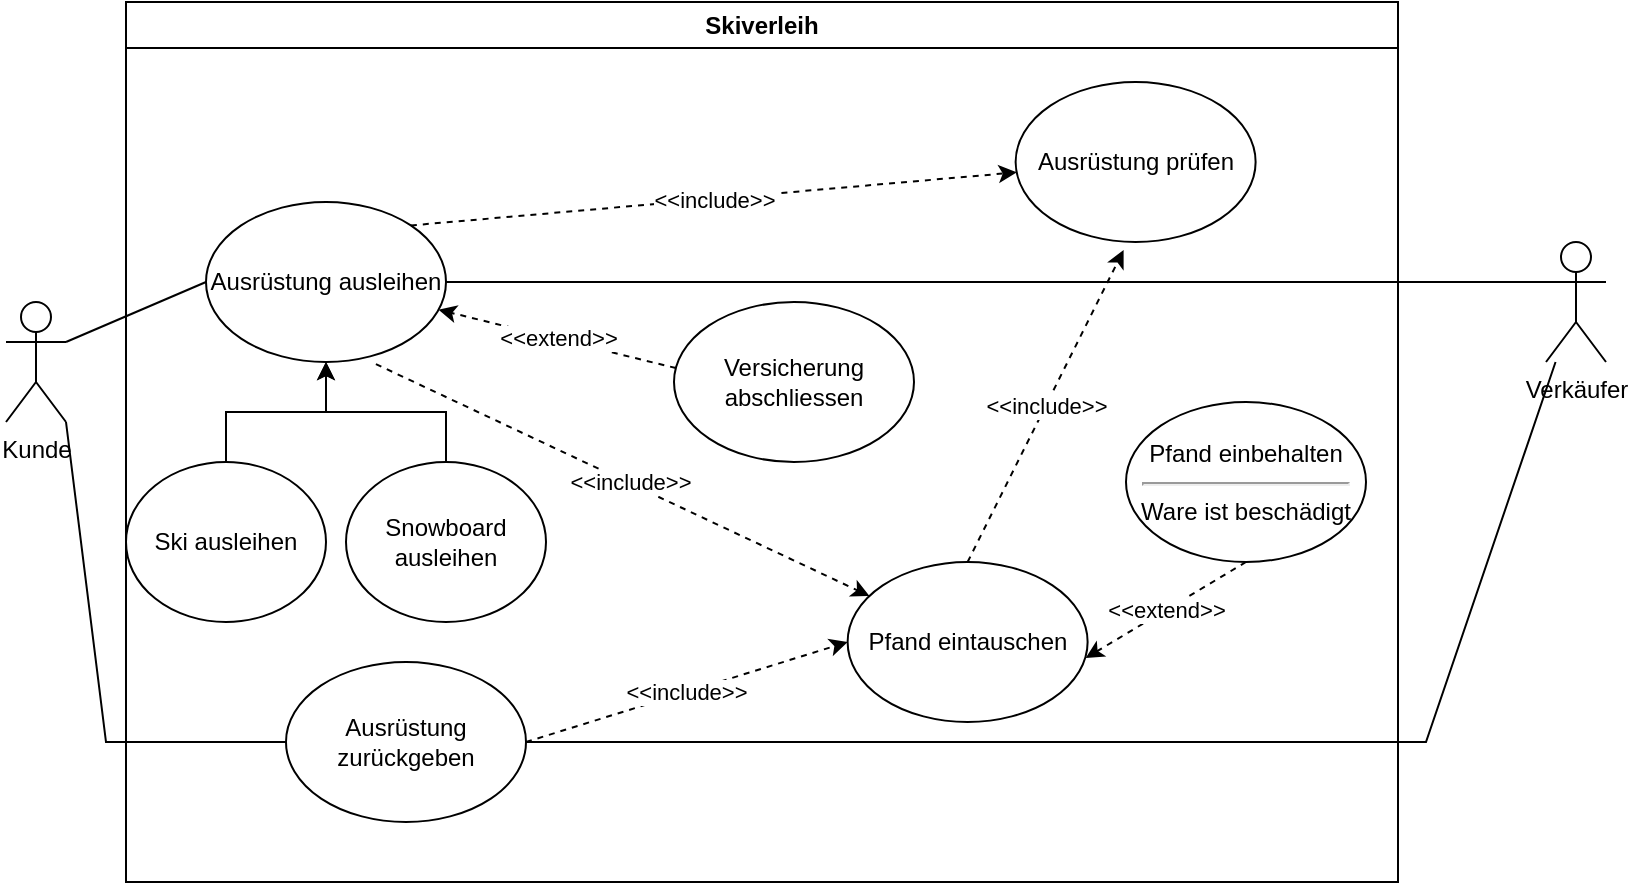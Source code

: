 <mxfile version="22.0.0" type="github">
  <diagram name="Page-1" id="atpHYdcX41WkCeb_qx9v">
    <mxGraphModel dx="1434" dy="720" grid="1" gridSize="10" guides="1" tooltips="1" connect="1" arrows="1" fold="1" page="1" pageScale="1" pageWidth="827" pageHeight="1169" math="0" shadow="0">
      <root>
        <mxCell id="0" />
        <mxCell id="1" parent="0" />
        <mxCell id="tOEbGuFUbsUMXaIYAXdz-1" value="Kunde" style="shape=umlActor;verticalLabelPosition=bottom;verticalAlign=top;html=1;outlineConnect=0;" parent="1" vertex="1">
          <mxGeometry x="20" y="190" width="30" height="60" as="geometry" />
        </mxCell>
        <mxCell id="tOEbGuFUbsUMXaIYAXdz-2" value="Skiverleih" style="swimlane;whiteSpace=wrap;html=1;" parent="1" vertex="1">
          <mxGeometry x="80" y="40" width="636" height="440" as="geometry">
            <mxRectangle x="200" y="100" width="100" height="30" as="alternateBounds" />
          </mxGeometry>
        </mxCell>
        <mxCell id="tOEbGuFUbsUMXaIYAXdz-6" value="Ausrüstung ausleihen" style="ellipse;whiteSpace=wrap;html=1;" parent="tOEbGuFUbsUMXaIYAXdz-2" vertex="1">
          <mxGeometry x="40" y="100" width="120" height="80" as="geometry" />
        </mxCell>
        <mxCell id="tOEbGuFUbsUMXaIYAXdz-12" value="Ausrüstung prüfen" style="ellipse;whiteSpace=wrap;html=1;" parent="tOEbGuFUbsUMXaIYAXdz-2" vertex="1">
          <mxGeometry x="444.81" y="40" width="120" height="80" as="geometry" />
        </mxCell>
        <mxCell id="tOEbGuFUbsUMXaIYAXdz-13" value="" style="endArrow=classic;html=1;rounded=0;exitX=1;exitY=0;exitDx=0;exitDy=0;dashed=1;" parent="tOEbGuFUbsUMXaIYAXdz-2" source="tOEbGuFUbsUMXaIYAXdz-6" target="tOEbGuFUbsUMXaIYAXdz-12" edge="1">
          <mxGeometry relative="1" as="geometry">
            <mxPoint x="210" y="240" as="sourcePoint" />
            <mxPoint x="310" y="240" as="targetPoint" />
          </mxGeometry>
        </mxCell>
        <mxCell id="tOEbGuFUbsUMXaIYAXdz-14" value="&amp;lt;&amp;lt;include&amp;gt;&amp;gt;" style="edgeLabel;resizable=0;html=1;align=center;verticalAlign=middle;" parent="tOEbGuFUbsUMXaIYAXdz-13" connectable="0" vertex="1">
          <mxGeometry relative="1" as="geometry" />
        </mxCell>
        <mxCell id="tOEbGuFUbsUMXaIYAXdz-15" value="Pfand eintauschen" style="ellipse;whiteSpace=wrap;html=1;" parent="tOEbGuFUbsUMXaIYAXdz-2" vertex="1">
          <mxGeometry x="360.81" y="280" width="120" height="80" as="geometry" />
        </mxCell>
        <mxCell id="tOEbGuFUbsUMXaIYAXdz-16" value="Versicherung abschliessen" style="ellipse;whiteSpace=wrap;html=1;" parent="tOEbGuFUbsUMXaIYAXdz-2" vertex="1">
          <mxGeometry x="274" y="150" width="120" height="80" as="geometry" />
        </mxCell>
        <mxCell id="tOEbGuFUbsUMXaIYAXdz-17" value="" style="endArrow=classic;html=1;rounded=0;exitX=0.708;exitY=1.013;exitDx=0;exitDy=0;exitPerimeter=0;dashed=1;" parent="tOEbGuFUbsUMXaIYAXdz-2" source="tOEbGuFUbsUMXaIYAXdz-6" target="tOEbGuFUbsUMXaIYAXdz-15" edge="1">
          <mxGeometry relative="1" as="geometry">
            <mxPoint x="210" y="240" as="sourcePoint" />
            <mxPoint x="310" y="240" as="targetPoint" />
          </mxGeometry>
        </mxCell>
        <mxCell id="tOEbGuFUbsUMXaIYAXdz-19" value="&amp;lt;&amp;lt;include&amp;gt;&amp;gt;" style="edgeLabel;html=1;align=center;verticalAlign=middle;resizable=0;points=[];" parent="tOEbGuFUbsUMXaIYAXdz-17" vertex="1" connectable="0">
          <mxGeometry x="0.028" y="1" relative="1" as="geometry">
            <mxPoint as="offset" />
          </mxGeometry>
        </mxCell>
        <mxCell id="tOEbGuFUbsUMXaIYAXdz-22" value="&amp;lt;&amp;lt;extend&amp;gt;&amp;gt;" style="endArrow=classic;html=1;rounded=0;exitX=0.008;exitY=0.413;exitDx=0;exitDy=0;exitPerimeter=0;dashed=1;" parent="tOEbGuFUbsUMXaIYAXdz-2" source="tOEbGuFUbsUMXaIYAXdz-16" target="tOEbGuFUbsUMXaIYAXdz-6" edge="1">
          <mxGeometry relative="1" as="geometry">
            <mxPoint x="210" y="240" as="sourcePoint" />
            <mxPoint x="310" y="240" as="targetPoint" />
          </mxGeometry>
        </mxCell>
        <mxCell id="tOEbGuFUbsUMXaIYAXdz-24" value="Ausrüstung zurückgeben" style="ellipse;whiteSpace=wrap;html=1;" parent="tOEbGuFUbsUMXaIYAXdz-2" vertex="1">
          <mxGeometry x="80" y="330" width="120" height="80" as="geometry" />
        </mxCell>
        <mxCell id="tOEbGuFUbsUMXaIYAXdz-26" value="&amp;lt;&amp;lt;include&amp;gt;&amp;gt;" style="endArrow=classic;html=1;rounded=0;exitX=1;exitY=0.5;exitDx=0;exitDy=0;entryX=0;entryY=0.5;entryDx=0;entryDy=0;dashed=1;" parent="tOEbGuFUbsUMXaIYAXdz-2" source="tOEbGuFUbsUMXaIYAXdz-24" target="tOEbGuFUbsUMXaIYAXdz-15" edge="1">
          <mxGeometry relative="1" as="geometry">
            <mxPoint x="210" y="240" as="sourcePoint" />
            <mxPoint x="310" y="240" as="targetPoint" />
          </mxGeometry>
        </mxCell>
        <mxCell id="4s96S2IBb8-BXKbb9MvU-1" value="Pfand einbehalten&lt;hr&gt;Ware ist beschädigt" style="ellipse;whiteSpace=wrap;html=1;" vertex="1" parent="tOEbGuFUbsUMXaIYAXdz-2">
          <mxGeometry x="500" y="200" width="120" height="80" as="geometry" />
        </mxCell>
        <mxCell id="4s96S2IBb8-BXKbb9MvU-2" value="&amp;lt;&amp;lt;extend&amp;gt;&amp;gt;" style="endArrow=classic;html=1;rounded=0;exitX=0.5;exitY=1;exitDx=0;exitDy=0;entryX=0.992;entryY=0.6;entryDx=0;entryDy=0;entryPerimeter=0;dashed=1;" edge="1" parent="tOEbGuFUbsUMXaIYAXdz-2" source="4s96S2IBb8-BXKbb9MvU-1" target="tOEbGuFUbsUMXaIYAXdz-15">
          <mxGeometry relative="1" as="geometry">
            <mxPoint x="456.81" y="370" as="sourcePoint" />
            <mxPoint x="398.81" y="290" as="targetPoint" />
          </mxGeometry>
        </mxCell>
        <mxCell id="4s96S2IBb8-BXKbb9MvU-3" value="" style="endArrow=classic;html=1;rounded=0;dashed=1;entryX=0.45;entryY=1.05;entryDx=0;entryDy=0;entryPerimeter=0;exitX=0.5;exitY=0;exitDx=0;exitDy=0;" edge="1" parent="tOEbGuFUbsUMXaIYAXdz-2" source="tOEbGuFUbsUMXaIYAXdz-15" target="tOEbGuFUbsUMXaIYAXdz-12">
          <mxGeometry relative="1" as="geometry">
            <mxPoint x="457" y="282" as="sourcePoint" />
            <mxPoint x="603.81" y="260" as="targetPoint" />
          </mxGeometry>
        </mxCell>
        <mxCell id="4s96S2IBb8-BXKbb9MvU-4" value="&amp;lt;&amp;lt;include&amp;gt;&amp;gt;" style="edgeLabel;resizable=0;html=1;align=center;verticalAlign=middle;" connectable="0" vertex="1" parent="4s96S2IBb8-BXKbb9MvU-3">
          <mxGeometry relative="1" as="geometry" />
        </mxCell>
        <mxCell id="4s96S2IBb8-BXKbb9MvU-15" value="" style="edgeStyle=orthogonalEdgeStyle;rounded=0;orthogonalLoop=1;jettySize=auto;html=1;" edge="1" parent="tOEbGuFUbsUMXaIYAXdz-2" source="4s96S2IBb8-BXKbb9MvU-9" target="tOEbGuFUbsUMXaIYAXdz-6">
          <mxGeometry relative="1" as="geometry" />
        </mxCell>
        <mxCell id="4s96S2IBb8-BXKbb9MvU-9" value="Ski ausleihen" style="ellipse;whiteSpace=wrap;html=1;" vertex="1" parent="tOEbGuFUbsUMXaIYAXdz-2">
          <mxGeometry y="230" width="100" height="80" as="geometry" />
        </mxCell>
        <mxCell id="4s96S2IBb8-BXKbb9MvU-14" value="" style="edgeStyle=orthogonalEdgeStyle;rounded=0;orthogonalLoop=1;jettySize=auto;html=1;" edge="1" parent="tOEbGuFUbsUMXaIYAXdz-2" source="4s96S2IBb8-BXKbb9MvU-13" target="tOEbGuFUbsUMXaIYAXdz-6">
          <mxGeometry relative="1" as="geometry" />
        </mxCell>
        <mxCell id="4s96S2IBb8-BXKbb9MvU-13" value="Snowboard ausleihen" style="ellipse;whiteSpace=wrap;html=1;" vertex="1" parent="tOEbGuFUbsUMXaIYAXdz-2">
          <mxGeometry x="110" y="230" width="100" height="80" as="geometry" />
        </mxCell>
        <mxCell id="tOEbGuFUbsUMXaIYAXdz-3" value="Verkäufer" style="shape=umlActor;verticalLabelPosition=bottom;verticalAlign=top;html=1;outlineConnect=0;" parent="1" vertex="1">
          <mxGeometry x="790" y="160" width="30" height="60" as="geometry" />
        </mxCell>
        <mxCell id="tOEbGuFUbsUMXaIYAXdz-5" value="" style="endArrow=none;html=1;rounded=0;entryX=0;entryY=0.5;entryDx=0;entryDy=0;exitX=1;exitY=0.333;exitDx=0;exitDy=0;exitPerimeter=0;" parent="1" source="tOEbGuFUbsUMXaIYAXdz-1" target="tOEbGuFUbsUMXaIYAXdz-6" edge="1">
          <mxGeometry width="50" height="50" relative="1" as="geometry">
            <mxPoint x="130" y="210" as="sourcePoint" />
            <mxPoint x="230" y="160" as="targetPoint" />
          </mxGeometry>
        </mxCell>
        <mxCell id="tOEbGuFUbsUMXaIYAXdz-11" value="" style="endArrow=none;html=1;rounded=0;entryX=0;entryY=0.333;entryDx=0;entryDy=0;entryPerimeter=0;exitX=1;exitY=0.5;exitDx=0;exitDy=0;" parent="1" source="tOEbGuFUbsUMXaIYAXdz-6" target="tOEbGuFUbsUMXaIYAXdz-3" edge="1">
          <mxGeometry width="50" height="50" relative="1" as="geometry">
            <mxPoint x="470" y="200" as="sourcePoint" />
            <mxPoint x="520" y="150" as="targetPoint" />
          </mxGeometry>
        </mxCell>
        <mxCell id="tOEbGuFUbsUMXaIYAXdz-28" value="" style="endArrow=none;html=1;rounded=0;exitX=1;exitY=1;exitDx=0;exitDy=0;exitPerimeter=0;" parent="1" source="tOEbGuFUbsUMXaIYAXdz-1" target="tOEbGuFUbsUMXaIYAXdz-24" edge="1">
          <mxGeometry width="50" height="50" relative="1" as="geometry">
            <mxPoint x="400" y="360" as="sourcePoint" />
            <mxPoint x="450" y="310" as="targetPoint" />
            <Array as="points">
              <mxPoint x="70" y="410" />
            </Array>
          </mxGeometry>
        </mxCell>
        <mxCell id="tOEbGuFUbsUMXaIYAXdz-29" value="" style="endArrow=none;html=1;rounded=0;exitX=1;exitY=0.5;exitDx=0;exitDy=0;" parent="1" source="tOEbGuFUbsUMXaIYAXdz-24" target="tOEbGuFUbsUMXaIYAXdz-3" edge="1">
          <mxGeometry width="50" height="50" relative="1" as="geometry">
            <mxPoint x="400" y="360" as="sourcePoint" />
            <mxPoint x="450" y="310" as="targetPoint" />
            <Array as="points">
              <mxPoint x="730" y="410" />
            </Array>
          </mxGeometry>
        </mxCell>
      </root>
    </mxGraphModel>
  </diagram>
</mxfile>
